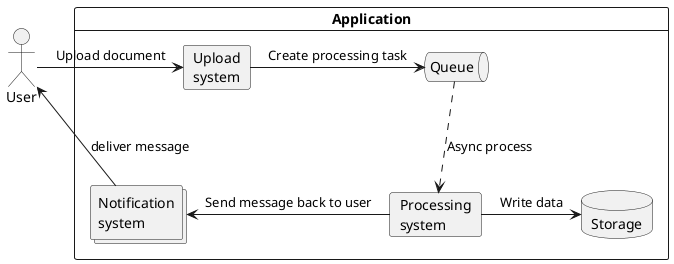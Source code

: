 @startuml

actor User as user

card Application as app {
    card "Upload\nsystem" as upload
    card "Processing\nsystem" as processor
    database Storage as storage
    collections "Notification\nsystem" as notificator
    queue Queue as queue

}

user -right-> upload: Upload document
upload -right-> queue: Create processing task
queue -down.> processor: Async process

processor -> storage: Write data
processor -> notificator: Send message back to user
notificator -left-> user: deliver message

@enduml